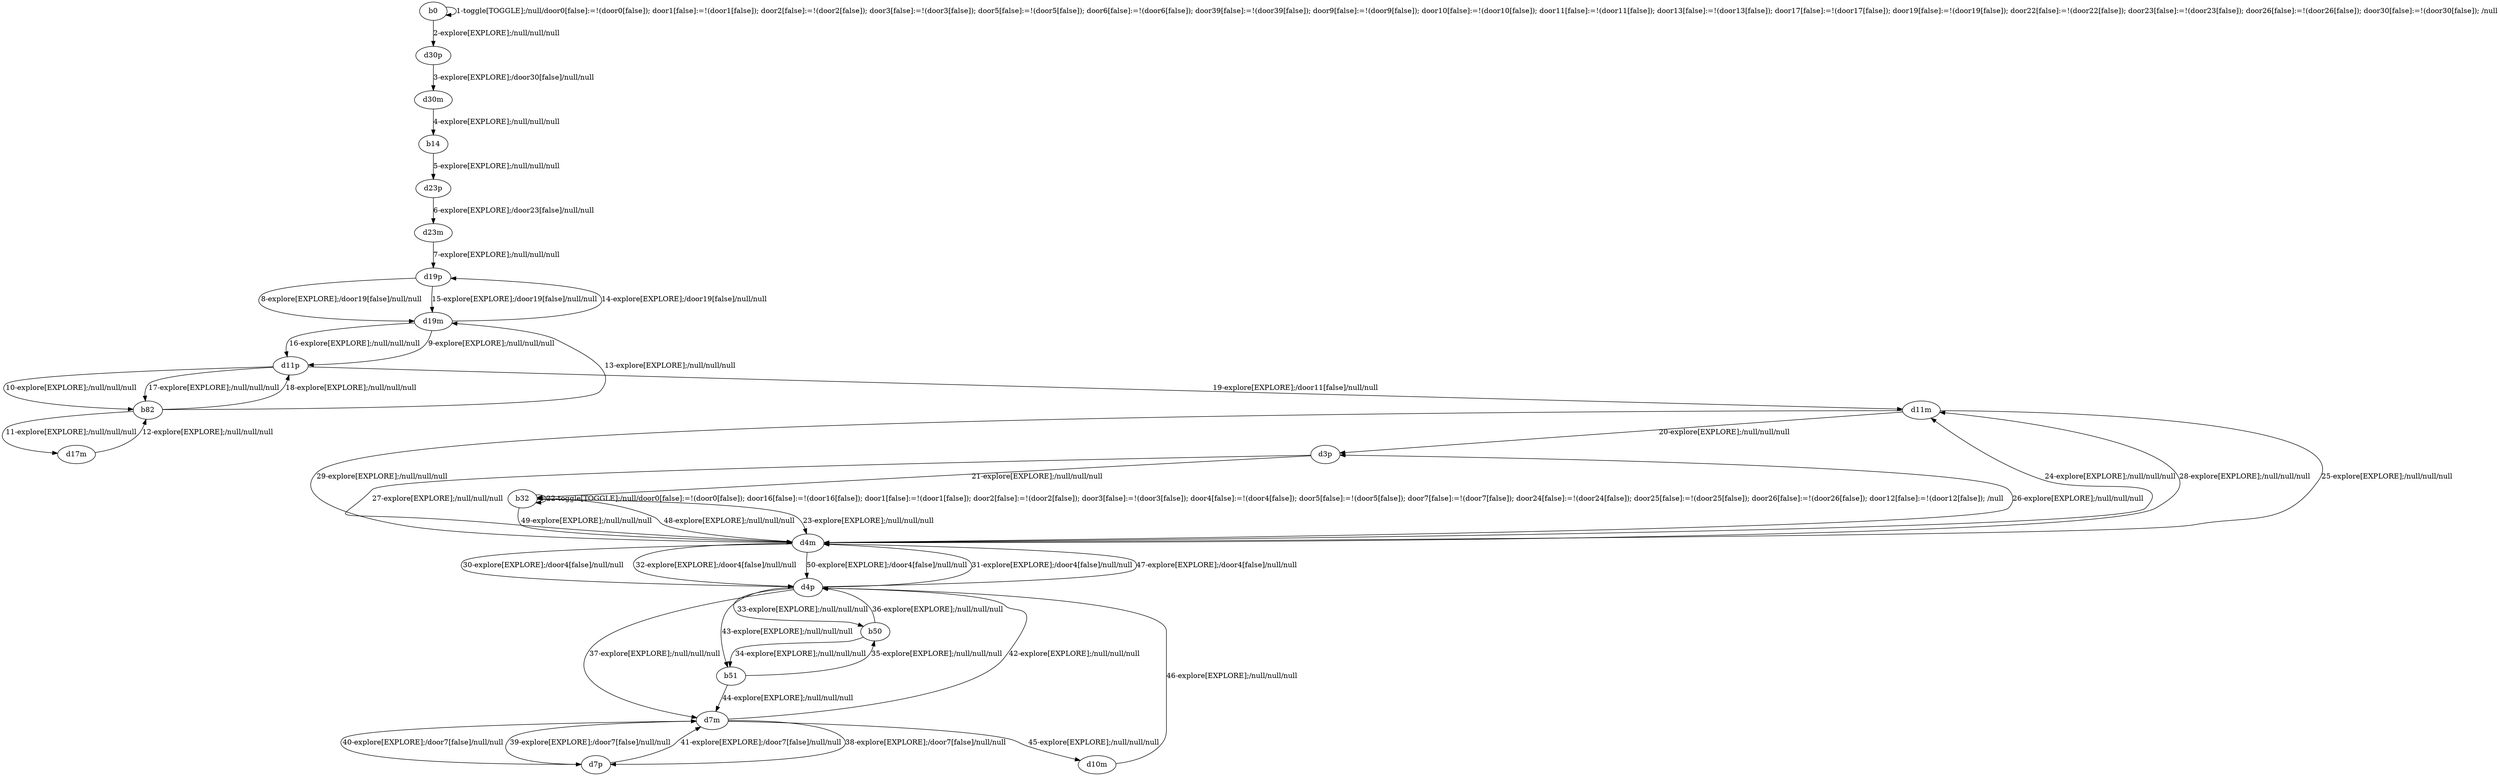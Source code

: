 # Total number of goals covered by this test: 2
# b51 --> b50
# b50 --> d4p

digraph g {
"b0" -> "b0" [label = "1-toggle[TOGGLE];/null/door0[false]:=!(door0[false]); door1[false]:=!(door1[false]); door2[false]:=!(door2[false]); door3[false]:=!(door3[false]); door5[false]:=!(door5[false]); door6[false]:=!(door6[false]); door39[false]:=!(door39[false]); door9[false]:=!(door9[false]); door10[false]:=!(door10[false]); door11[false]:=!(door11[false]); door13[false]:=!(door13[false]); door17[false]:=!(door17[false]); door19[false]:=!(door19[false]); door22[false]:=!(door22[false]); door23[false]:=!(door23[false]); door26[false]:=!(door26[false]); door30[false]:=!(door30[false]); /null"];
"b0" -> "d30p" [label = "2-explore[EXPLORE];/null/null/null"];
"d30p" -> "d30m" [label = "3-explore[EXPLORE];/door30[false]/null/null"];
"d30m" -> "b14" [label = "4-explore[EXPLORE];/null/null/null"];
"b14" -> "d23p" [label = "5-explore[EXPLORE];/null/null/null"];
"d23p" -> "d23m" [label = "6-explore[EXPLORE];/door23[false]/null/null"];
"d23m" -> "d19p" [label = "7-explore[EXPLORE];/null/null/null"];
"d19p" -> "d19m" [label = "8-explore[EXPLORE];/door19[false]/null/null"];
"d19m" -> "d11p" [label = "9-explore[EXPLORE];/null/null/null"];
"d11p" -> "b82" [label = "10-explore[EXPLORE];/null/null/null"];
"b82" -> "d17m" [label = "11-explore[EXPLORE];/null/null/null"];
"d17m" -> "b82" [label = "12-explore[EXPLORE];/null/null/null"];
"b82" -> "d19m" [label = "13-explore[EXPLORE];/null/null/null"];
"d19m" -> "d19p" [label = "14-explore[EXPLORE];/door19[false]/null/null"];
"d19p" -> "d19m" [label = "15-explore[EXPLORE];/door19[false]/null/null"];
"d19m" -> "d11p" [label = "16-explore[EXPLORE];/null/null/null"];
"d11p" -> "b82" [label = "17-explore[EXPLORE];/null/null/null"];
"b82" -> "d11p" [label = "18-explore[EXPLORE];/null/null/null"];
"d11p" -> "d11m" [label = "19-explore[EXPLORE];/door11[false]/null/null"];
"d11m" -> "d3p" [label = "20-explore[EXPLORE];/null/null/null"];
"d3p" -> "b32" [label = "21-explore[EXPLORE];/null/null/null"];
"b32" -> "b32" [label = "22-toggle[TOGGLE];/null/door0[false]:=!(door0[false]); door16[false]:=!(door16[false]); door1[false]:=!(door1[false]); door2[false]:=!(door2[false]); door3[false]:=!(door3[false]); door4[false]:=!(door4[false]); door5[false]:=!(door5[false]); door7[false]:=!(door7[false]); door24[false]:=!(door24[false]); door25[false]:=!(door25[false]); door26[false]:=!(door26[false]); door12[false]:=!(door12[false]); /null"];
"b32" -> "d4m" [label = "23-explore[EXPLORE];/null/null/null"];
"d4m" -> "d11m" [label = "24-explore[EXPLORE];/null/null/null"];
"d11m" -> "d4m" [label = "25-explore[EXPLORE];/null/null/null"];
"d4m" -> "d3p" [label = "26-explore[EXPLORE];/null/null/null"];
"d3p" -> "d4m" [label = "27-explore[EXPLORE];/null/null/null"];
"d4m" -> "d11m" [label = "28-explore[EXPLORE];/null/null/null"];
"d11m" -> "d4m" [label = "29-explore[EXPLORE];/null/null/null"];
"d4m" -> "d4p" [label = "30-explore[EXPLORE];/door4[false]/null/null"];
"d4p" -> "d4m" [label = "31-explore[EXPLORE];/door4[false]/null/null"];
"d4m" -> "d4p" [label = "32-explore[EXPLORE];/door4[false]/null/null"];
"d4p" -> "b50" [label = "33-explore[EXPLORE];/null/null/null"];
"b50" -> "b51" [label = "34-explore[EXPLORE];/null/null/null"];
"b51" -> "b50" [label = "35-explore[EXPLORE];/null/null/null"];
"b50" -> "d4p" [label = "36-explore[EXPLORE];/null/null/null"];
"d4p" -> "d7m" [label = "37-explore[EXPLORE];/null/null/null"];
"d7m" -> "d7p" [label = "38-explore[EXPLORE];/door7[false]/null/null"];
"d7p" -> "d7m" [label = "39-explore[EXPLORE];/door7[false]/null/null"];
"d7m" -> "d7p" [label = "40-explore[EXPLORE];/door7[false]/null/null"];
"d7p" -> "d7m" [label = "41-explore[EXPLORE];/door7[false]/null/null"];
"d7m" -> "d4p" [label = "42-explore[EXPLORE];/null/null/null"];
"d4p" -> "b51" [label = "43-explore[EXPLORE];/null/null/null"];
"b51" -> "d7m" [label = "44-explore[EXPLORE];/null/null/null"];
"d7m" -> "d10m" [label = "45-explore[EXPLORE];/null/null/null"];
"d10m" -> "d4p" [label = "46-explore[EXPLORE];/null/null/null"];
"d4p" -> "d4m" [label = "47-explore[EXPLORE];/door4[false]/null/null"];
"d4m" -> "b32" [label = "48-explore[EXPLORE];/null/null/null"];
"b32" -> "d4m" [label = "49-explore[EXPLORE];/null/null/null"];
"d4m" -> "d4p" [label = "50-explore[EXPLORE];/door4[false]/null/null"];
}